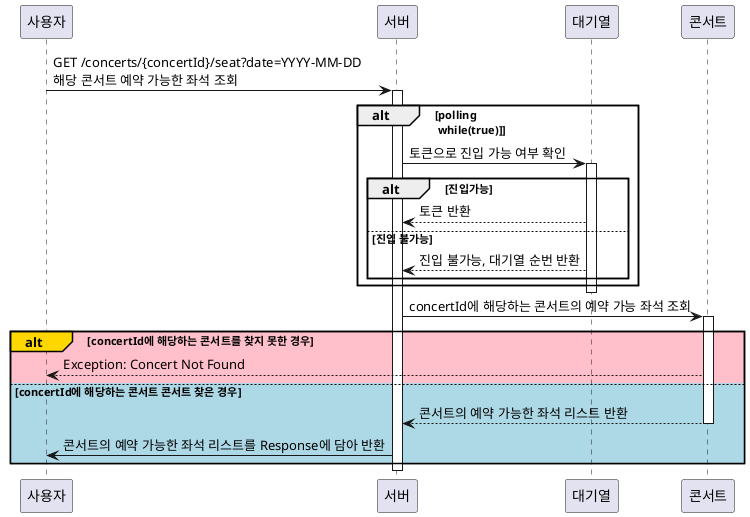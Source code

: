 @startuml

participant 사용자
participant 서버
participant 대기열
participant 콘서트

사용자 -> 서버 : GET /concerts/{concertId}/seat?date=YYYY-MM-DD\n해당 콘서트 예약 가능한 좌석 조회
activate 서버


alt polling \n while(true)]
서버 -> 대기열 : 토큰으로 진입 가능 여부 확인
activate 대기열

alt 진입가능
    대기열 --> 서버 : 토큰 반환
else 진입 불가능
    대기열 --> 서버 : 진입 불가능, 대기열 순번 반환
end
end
deactivate 대기열

서버 -> 콘서트 : concertId에 해당하는 콘서트의 예약 가능 좌석 조회
activate 콘서트
alt#Gold #Pink concertId에 해당하는 콘서트를 찾지 못한 경우
    콘서트 --> 사용자 : Exception: Concert Not Found
else #LightBlue concertId에 해당하는 콘서트 콘서트 찾은 경우
    콘서트 --> 서버 : 콘서트의 예약 가능한 좌석 리스트 반환
deactivate 콘서트
서버 -> 사용자 : 콘서트의 예약 가능한 좌석 리스트를 Response에 담아 반환
end

deactivate 서버

@enduml